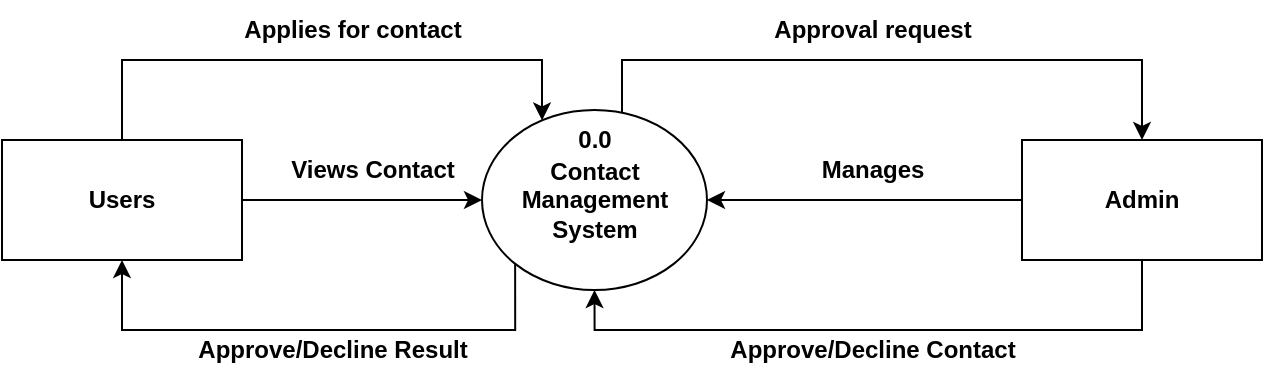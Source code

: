 <mxfile version="22.1.16" type="device">
  <diagram name="Page-1" id="fL1f4sNuBte91fIiyxxr">
    <mxGraphModel dx="844" dy="759" grid="1" gridSize="10" guides="1" tooltips="1" connect="1" arrows="1" fold="1" page="1" pageScale="1" pageWidth="850" pageHeight="1100" math="0" shadow="0">
      <root>
        <mxCell id="0" />
        <mxCell id="1" parent="0" />
        <mxCell id="zZ81Yg_QUP0B8u9YZynz-6" style="edgeStyle=orthogonalEdgeStyle;rounded=0;orthogonalLoop=1;jettySize=auto;html=1;exitX=0.5;exitY=0;exitDx=0;exitDy=0;" edge="1" parent="1" source="zZ81Yg_QUP0B8u9YZynz-1" target="zZ81Yg_QUP0B8u9YZynz-2">
          <mxGeometry relative="1" as="geometry">
            <Array as="points">
              <mxPoint x="270" y="320" />
              <mxPoint x="480" y="320" />
            </Array>
          </mxGeometry>
        </mxCell>
        <mxCell id="zZ81Yg_QUP0B8u9YZynz-11" style="edgeStyle=orthogonalEdgeStyle;rounded=0;orthogonalLoop=1;jettySize=auto;html=1;exitX=1;exitY=0.5;exitDx=0;exitDy=0;entryX=0;entryY=0.5;entryDx=0;entryDy=0;" edge="1" parent="1" source="zZ81Yg_QUP0B8u9YZynz-1" target="zZ81Yg_QUP0B8u9YZynz-2">
          <mxGeometry relative="1" as="geometry" />
        </mxCell>
        <mxCell id="zZ81Yg_QUP0B8u9YZynz-1" value="Users" style="rounded=0;whiteSpace=wrap;html=1;fontStyle=1" vertex="1" parent="1">
          <mxGeometry x="210" y="360" width="120" height="60" as="geometry" />
        </mxCell>
        <mxCell id="zZ81Yg_QUP0B8u9YZynz-16" style="edgeStyle=orthogonalEdgeStyle;rounded=0;orthogonalLoop=1;jettySize=auto;html=1;exitX=0.942;exitY=0.093;exitDx=0;exitDy=0;entryX=0.5;entryY=0;entryDx=0;entryDy=0;exitPerimeter=0;" edge="1" parent="1" source="zZ81Yg_QUP0B8u9YZynz-7" target="zZ81Yg_QUP0B8u9YZynz-3">
          <mxGeometry relative="1" as="geometry">
            <mxPoint x="506" y="270" as="targetPoint" />
            <Array as="points">
              <mxPoint x="520" y="348" />
              <mxPoint x="520" y="320" />
              <mxPoint x="780" y="320" />
            </Array>
          </mxGeometry>
        </mxCell>
        <mxCell id="zZ81Yg_QUP0B8u9YZynz-19" style="edgeStyle=orthogonalEdgeStyle;rounded=0;orthogonalLoop=1;jettySize=auto;html=1;exitX=0;exitY=1;exitDx=0;exitDy=0;entryX=0.5;entryY=1;entryDx=0;entryDy=0;" edge="1" parent="1" source="zZ81Yg_QUP0B8u9YZynz-2" target="zZ81Yg_QUP0B8u9YZynz-1">
          <mxGeometry relative="1" as="geometry">
            <Array as="points">
              <mxPoint x="467" y="455" />
              <mxPoint x="270" y="455" />
            </Array>
          </mxGeometry>
        </mxCell>
        <mxCell id="zZ81Yg_QUP0B8u9YZynz-2" value="Contact Management System" style="ellipse;whiteSpace=wrap;html=1;fontStyle=1" vertex="1" parent="1">
          <mxGeometry x="450" y="345" width="112.5" height="90" as="geometry" />
        </mxCell>
        <mxCell id="zZ81Yg_QUP0B8u9YZynz-13" style="edgeStyle=orthogonalEdgeStyle;rounded=0;orthogonalLoop=1;jettySize=auto;html=1;exitX=0.5;exitY=1;exitDx=0;exitDy=0;entryX=0.5;entryY=1;entryDx=0;entryDy=0;" edge="1" parent="1" source="zZ81Yg_QUP0B8u9YZynz-3" target="zZ81Yg_QUP0B8u9YZynz-2">
          <mxGeometry relative="1" as="geometry" />
        </mxCell>
        <mxCell id="zZ81Yg_QUP0B8u9YZynz-21" style="edgeStyle=orthogonalEdgeStyle;rounded=0;orthogonalLoop=1;jettySize=auto;html=1;exitX=0;exitY=0.5;exitDx=0;exitDy=0;entryX=1;entryY=0.5;entryDx=0;entryDy=0;" edge="1" parent="1" source="zZ81Yg_QUP0B8u9YZynz-3" target="zZ81Yg_QUP0B8u9YZynz-2">
          <mxGeometry relative="1" as="geometry" />
        </mxCell>
        <mxCell id="zZ81Yg_QUP0B8u9YZynz-3" value="Admin" style="rounded=0;whiteSpace=wrap;html=1;fontStyle=1" vertex="1" parent="1">
          <mxGeometry x="720" y="360" width="120" height="60" as="geometry" />
        </mxCell>
        <mxCell id="zZ81Yg_QUP0B8u9YZynz-7" value="0.0" style="text;html=1;align=center;verticalAlign=middle;resizable=0;points=[];autosize=1;strokeColor=none;fillColor=none;fontStyle=1" vertex="1" parent="1">
          <mxGeometry x="486.25" y="345" width="40" height="30" as="geometry" />
        </mxCell>
        <mxCell id="zZ81Yg_QUP0B8u9YZynz-10" value="Applies for contact" style="text;html=1;align=center;verticalAlign=middle;resizable=0;points=[];autosize=1;strokeColor=none;fillColor=none;fontStyle=1" vertex="1" parent="1">
          <mxGeometry x="320" y="290" width="130" height="30" as="geometry" />
        </mxCell>
        <mxCell id="zZ81Yg_QUP0B8u9YZynz-12" value="Views Contact" style="text;html=1;align=center;verticalAlign=middle;resizable=0;points=[];autosize=1;strokeColor=none;fillColor=none;fontStyle=1" vertex="1" parent="1">
          <mxGeometry x="340" y="360" width="110" height="30" as="geometry" />
        </mxCell>
        <mxCell id="zZ81Yg_QUP0B8u9YZynz-14" value="Approve/Decline Contact" style="text;html=1;align=center;verticalAlign=middle;resizable=0;points=[];autosize=1;strokeColor=none;fillColor=none;fontStyle=1" vertex="1" parent="1">
          <mxGeometry x="560" y="450" width="170" height="30" as="geometry" />
        </mxCell>
        <mxCell id="zZ81Yg_QUP0B8u9YZynz-18" value="Approval request" style="text;html=1;align=center;verticalAlign=middle;resizable=0;points=[];autosize=1;strokeColor=none;fillColor=none;fontStyle=1" vertex="1" parent="1">
          <mxGeometry x="585" y="290" width="120" height="30" as="geometry" />
        </mxCell>
        <mxCell id="zZ81Yg_QUP0B8u9YZynz-20" value="Approve/Decline Result" style="text;html=1;align=center;verticalAlign=middle;resizable=0;points=[];autosize=1;strokeColor=none;fillColor=none;fontStyle=1" vertex="1" parent="1">
          <mxGeometry x="295" y="450" width="160" height="30" as="geometry" />
        </mxCell>
        <mxCell id="zZ81Yg_QUP0B8u9YZynz-22" value="Manages" style="text;html=1;align=center;verticalAlign=middle;resizable=0;points=[];autosize=1;strokeColor=none;fillColor=none;fontStyle=1" vertex="1" parent="1">
          <mxGeometry x="610" y="360" width="70" height="30" as="geometry" />
        </mxCell>
      </root>
    </mxGraphModel>
  </diagram>
</mxfile>
